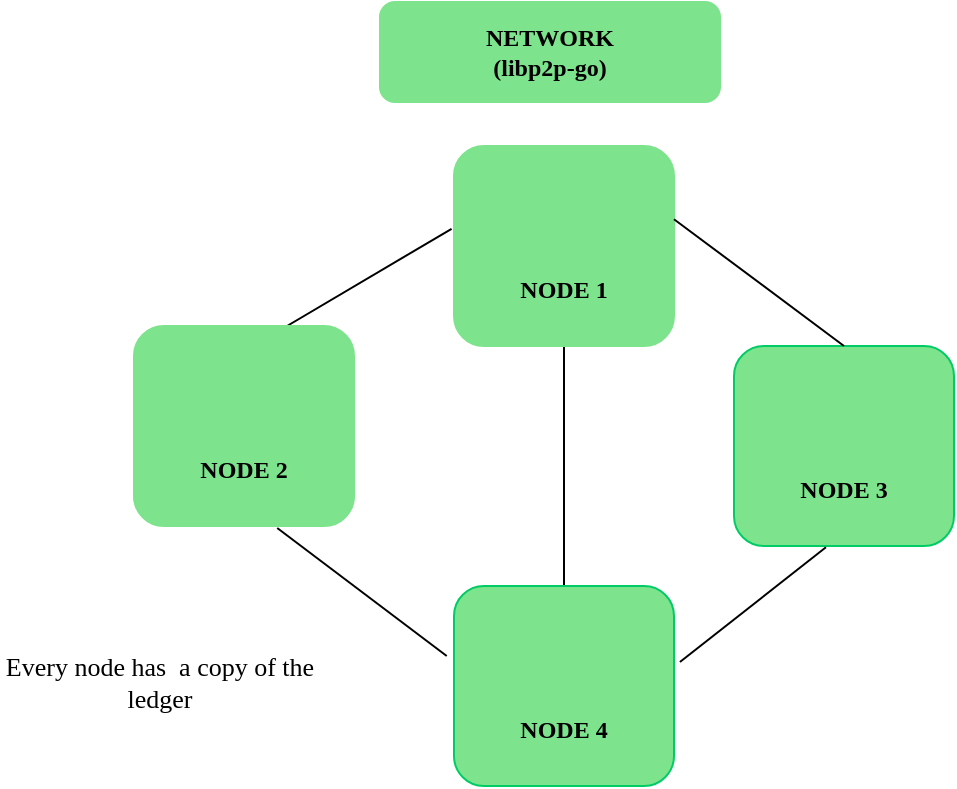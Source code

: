 <mxfile version="13.6.5" pages="2">
    <diagram id="hGEj6fRveR1jkrfDElzP" name="Page-1">
        <mxGraphModel dx="-5" dy="577" grid="1" gridSize="10" guides="1" tooltips="1" connect="1" arrows="1" fold="1" page="1" pageScale="1" pageWidth="827" pageHeight="1169" math="0" shadow="0">
            <root>
                <mxCell id="0"/>
                <mxCell id="1" parent="0"/>
                <mxCell id="s-3RS2ufpoJ4onMgxqDc-25" value="" style="group" parent="1" vertex="1" connectable="0">
                    <mxGeometry x="920" y="40" width="477" height="392" as="geometry"/>
                </mxCell>
                <mxCell id="s-3RS2ufpoJ4onMgxqDc-9" value="&lt;font color=&quot;#000000&quot;&gt;&lt;br&gt;&lt;br&gt;&lt;br&gt;NODE 3&lt;/font&gt;" style="rounded=1;whiteSpace=wrap;html=1;fontFamily=Tahoma;fontColor=#ffffff;fontStyle=1;fillColor=#7DE38D;strokeColor=#00CC66;" parent="s-3RS2ufpoJ4onMgxqDc-25" vertex="1">
                    <mxGeometry x="367" y="172" width="110" height="100" as="geometry"/>
                </mxCell>
                <mxCell id="s-3RS2ufpoJ4onMgxqDc-19" value="&lt;font style=&quot;font-size: 13px&quot;&gt;Every node has&amp;nbsp; a copy of the ledger&lt;/font&gt;" style="text;html=1;strokeColor=none;fillColor=none;align=center;verticalAlign=middle;whiteSpace=wrap;rounded=0;fontFamily=Tahoma;fontSize=13;fontColor=none;" parent="s-3RS2ufpoJ4onMgxqDc-25" vertex="1">
                    <mxGeometry y="330" width="160" height="20" as="geometry"/>
                </mxCell>
                <mxCell id="s-3RS2ufpoJ4onMgxqDc-24" value="" style="group" parent="s-3RS2ufpoJ4onMgxqDc-25" vertex="1" connectable="0">
                    <mxGeometry x="67" width="377" height="392" as="geometry"/>
                </mxCell>
                <mxCell id="s-3RS2ufpoJ4onMgxqDc-20" value="" style="endArrow=none;html=1;entryX=-0.011;entryY=0.414;entryDx=0;entryDy=0;entryPerimeter=0;" parent="s-3RS2ufpoJ4onMgxqDc-24" target="s-3RS2ufpoJ4onMgxqDc-11" edge="1">
                    <mxGeometry width="50" height="50" relative="1" as="geometry">
                        <mxPoint x="63" y="170" as="sourcePoint"/>
                        <mxPoint x="133" y="120" as="targetPoint"/>
                    </mxGeometry>
                </mxCell>
                <mxCell id="s-3RS2ufpoJ4onMgxqDc-1" value="" style="endArrow=none;html=1;fontFamily=Tahoma;fontColor=none;entryX=0.5;entryY=1;entryDx=0;entryDy=0;" parent="s-3RS2ufpoJ4onMgxqDc-24" target="s-3RS2ufpoJ4onMgxqDc-15" edge="1">
                    <mxGeometry width="50" height="50" relative="1" as="geometry">
                        <mxPoint x="215" y="220" as="sourcePoint"/>
                        <mxPoint x="253" y="140" as="targetPoint"/>
                    </mxGeometry>
                </mxCell>
                <mxCell id="s-3RS2ufpoJ4onMgxqDc-2" value="" style="endArrow=none;html=1;fontFamily=Tahoma;fontColor=none;" parent="s-3RS2ufpoJ4onMgxqDc-24" edge="1">
                    <mxGeometry width="50" height="50" relative="1" as="geometry">
                        <mxPoint x="215" y="320" as="sourcePoint"/>
                        <mxPoint x="215" y="210" as="targetPoint"/>
                    </mxGeometry>
                </mxCell>
                <mxCell id="s-3RS2ufpoJ4onMgxqDc-8" value="&lt;font color=&quot;#000000&quot;&gt;&lt;br&gt;&lt;br&gt;&lt;br&gt;NODE 4&lt;/font&gt;" style="rounded=1;whiteSpace=wrap;html=1;fontFamily=Tahoma;fontColor=#ffffff;fontStyle=1;fillColor=#7DE38D;strokeColor=#00CC66;" parent="s-3RS2ufpoJ4onMgxqDc-24" vertex="1">
                    <mxGeometry x="160" y="292" width="110" height="100" as="geometry"/>
                </mxCell>
                <mxCell id="s-3RS2ufpoJ4onMgxqDc-10" value="&lt;font color=&quot;#000000&quot;&gt;&lt;br&gt;&lt;br&gt;&lt;br&gt;NODE 2&lt;/font&gt;" style="rounded=1;whiteSpace=wrap;html=1;fontFamily=Tahoma;fontColor=#ffffff;fontStyle=1;fillColor=#7DE38D;strokeColor=#7DE38D;" parent="s-3RS2ufpoJ4onMgxqDc-24" vertex="1">
                    <mxGeometry y="162" width="110" height="100" as="geometry"/>
                </mxCell>
                <mxCell id="s-3RS2ufpoJ4onMgxqDc-11" value="&lt;font color=&quot;#000000&quot;&gt;&lt;br&gt;&lt;br&gt;&lt;br&gt;NODE 1&lt;/font&gt;" style="rounded=1;whiteSpace=wrap;html=1;fontFamily=Tahoma;fontColor=#ffffff;fontStyle=1;fillColor=#7DE38D;strokeColor=#7DE38D;" parent="s-3RS2ufpoJ4onMgxqDc-24" vertex="1">
                    <mxGeometry x="160" y="72" width="110" height="100" as="geometry"/>
                </mxCell>
                <mxCell id="s-3RS2ufpoJ4onMgxqDc-12" value="" style="shape=image;html=1;verticalAlign=top;verticalLabelPosition=bottom;labelBackgroundColor=#ffffff;imageAspect=0;aspect=fixed;image=https://cdn1.iconfinder.com/data/icons/multimedia-and-interface-flat-style-1/32/Multimedia_Computer_multimedia_mac_display-128.png;strokeColor=#000000;fillColor=none;gradientColor=#ffffff;fontFamily=Tahoma;fontColor=none;" parent="s-3RS2ufpoJ4onMgxqDc-24" vertex="1">
                    <mxGeometry x="33" y="180" width="44" height="44" as="geometry"/>
                </mxCell>
                <mxCell id="s-3RS2ufpoJ4onMgxqDc-13" value="" style="shape=image;html=1;verticalAlign=top;verticalLabelPosition=bottom;labelBackgroundColor=#ffffff;imageAspect=0;aspect=fixed;image=https://cdn1.iconfinder.com/data/icons/multimedia-and-interface-flat-style-1/32/Multimedia_Computer_multimedia_mac_display-128.png;strokeColor=#000000;fillColor=none;gradientColor=#ffffff;fontFamily=Tahoma;fontColor=none;" parent="s-3RS2ufpoJ4onMgxqDc-24" vertex="1">
                    <mxGeometry x="193" y="306" width="44" height="44" as="geometry"/>
                </mxCell>
                <mxCell id="s-3RS2ufpoJ4onMgxqDc-14" value="" style="shape=image;html=1;verticalAlign=top;verticalLabelPosition=bottom;labelBackgroundColor=#ffffff;imageAspect=0;aspect=fixed;image=https://cdn1.iconfinder.com/data/icons/multimedia-and-interface-flat-style-1/32/Multimedia_Computer_multimedia_mac_display-128.png;strokeColor=#000000;fillColor=none;gradientColor=#ffffff;fontFamily=Tahoma;fontColor=none;" parent="s-3RS2ufpoJ4onMgxqDc-24" vertex="1">
                    <mxGeometry x="333" y="190" width="44" height="44" as="geometry"/>
                </mxCell>
                <mxCell id="s-3RS2ufpoJ4onMgxqDc-15" value="" style="shape=image;html=1;verticalAlign=top;verticalLabelPosition=bottom;labelBackgroundColor=#ffffff;imageAspect=0;aspect=fixed;image=https://cdn1.iconfinder.com/data/icons/multimedia-and-interface-flat-style-1/32/Multimedia_Computer_multimedia_mac_display-128.png;strokeColor=#000000;fillColor=none;gradientColor=#ffffff;fontFamily=Tahoma;fontColor=none;" parent="s-3RS2ufpoJ4onMgxqDc-24" vertex="1">
                    <mxGeometry x="193" y="90" width="44" height="44" as="geometry"/>
                </mxCell>
                <mxCell id="s-3RS2ufpoJ4onMgxqDc-17" value="&lt;b&gt;&lt;font color=&quot;#000000&quot;&gt;NETWORK&lt;br&gt;(libp2p-go)&lt;/font&gt;&lt;br&gt;&lt;/b&gt;" style="rounded=1;whiteSpace=wrap;html=1;fontFamily=Tahoma;fontColor=#ffffff;fillColor=#7DE38D;strokeColor=#7DE38D;" parent="s-3RS2ufpoJ4onMgxqDc-24" vertex="1">
                    <mxGeometry x="123" width="170" height="50" as="geometry"/>
                </mxCell>
                <mxCell id="s-3RS2ufpoJ4onMgxqDc-21" value="" style="endArrow=none;html=1;entryX=0.651;entryY=1.01;entryDx=0;entryDy=0;entryPerimeter=0;exitX=-0.033;exitY=0.35;exitDx=0;exitDy=0;exitPerimeter=0;" parent="s-3RS2ufpoJ4onMgxqDc-24" source="s-3RS2ufpoJ4onMgxqDc-8" target="s-3RS2ufpoJ4onMgxqDc-10" edge="1">
                    <mxGeometry width="50" height="50" relative="1" as="geometry">
                        <mxPoint x="73" y="310" as="sourcePoint"/>
                        <mxPoint x="123" y="260" as="targetPoint"/>
                    </mxGeometry>
                </mxCell>
                <mxCell id="s-3RS2ufpoJ4onMgxqDc-22" value="" style="endArrow=none;html=1;exitX=1.027;exitY=0.38;exitDx=0;exitDy=0;exitPerimeter=0;entryX=0.418;entryY=1.006;entryDx=0;entryDy=0;entryPerimeter=0;" parent="s-3RS2ufpoJ4onMgxqDc-25" source="s-3RS2ufpoJ4onMgxqDc-8" target="s-3RS2ufpoJ4onMgxqDc-9" edge="1">
                    <mxGeometry width="50" height="50" relative="1" as="geometry">
                        <mxPoint x="1270" y="370" as="sourcePoint"/>
                        <mxPoint x="1320" y="320" as="targetPoint"/>
                    </mxGeometry>
                </mxCell>
                <mxCell id="s-3RS2ufpoJ4onMgxqDc-23" value="" style="endArrow=none;html=1;entryX=1;entryY=0.366;entryDx=0;entryDy=0;entryPerimeter=0;exitX=0.5;exitY=0;exitDx=0;exitDy=0;" parent="s-3RS2ufpoJ4onMgxqDc-25" source="s-3RS2ufpoJ4onMgxqDc-9" target="s-3RS2ufpoJ4onMgxqDc-11" edge="1">
                    <mxGeometry width="50" height="50" relative="1" as="geometry">
                        <mxPoint x="1290" y="180" as="sourcePoint"/>
                        <mxPoint x="1340" y="130" as="targetPoint"/>
                    </mxGeometry>
                </mxCell>
            </root>
        </mxGraphModel>
    </diagram>
    <diagram id="RViOlzvSRzfcvzCO3hUZ" name="Page-2">
        <mxGraphModel dx="822" dy="577" grid="1" gridSize="10" guides="1" tooltips="1" connect="1" arrows="1" fold="1" page="1" pageScale="1" pageWidth="850" pageHeight="1100" math="0" shadow="0">
            <root>
                <mxCell id="uAiv-b0zI_t-fThFd81v-0"/>
                <mxCell id="uAiv-b0zI_t-fThFd81v-1" parent="uAiv-b0zI_t-fThFd81v-0"/>
            </root>
        </mxGraphModel>
    </diagram>
</mxfile>